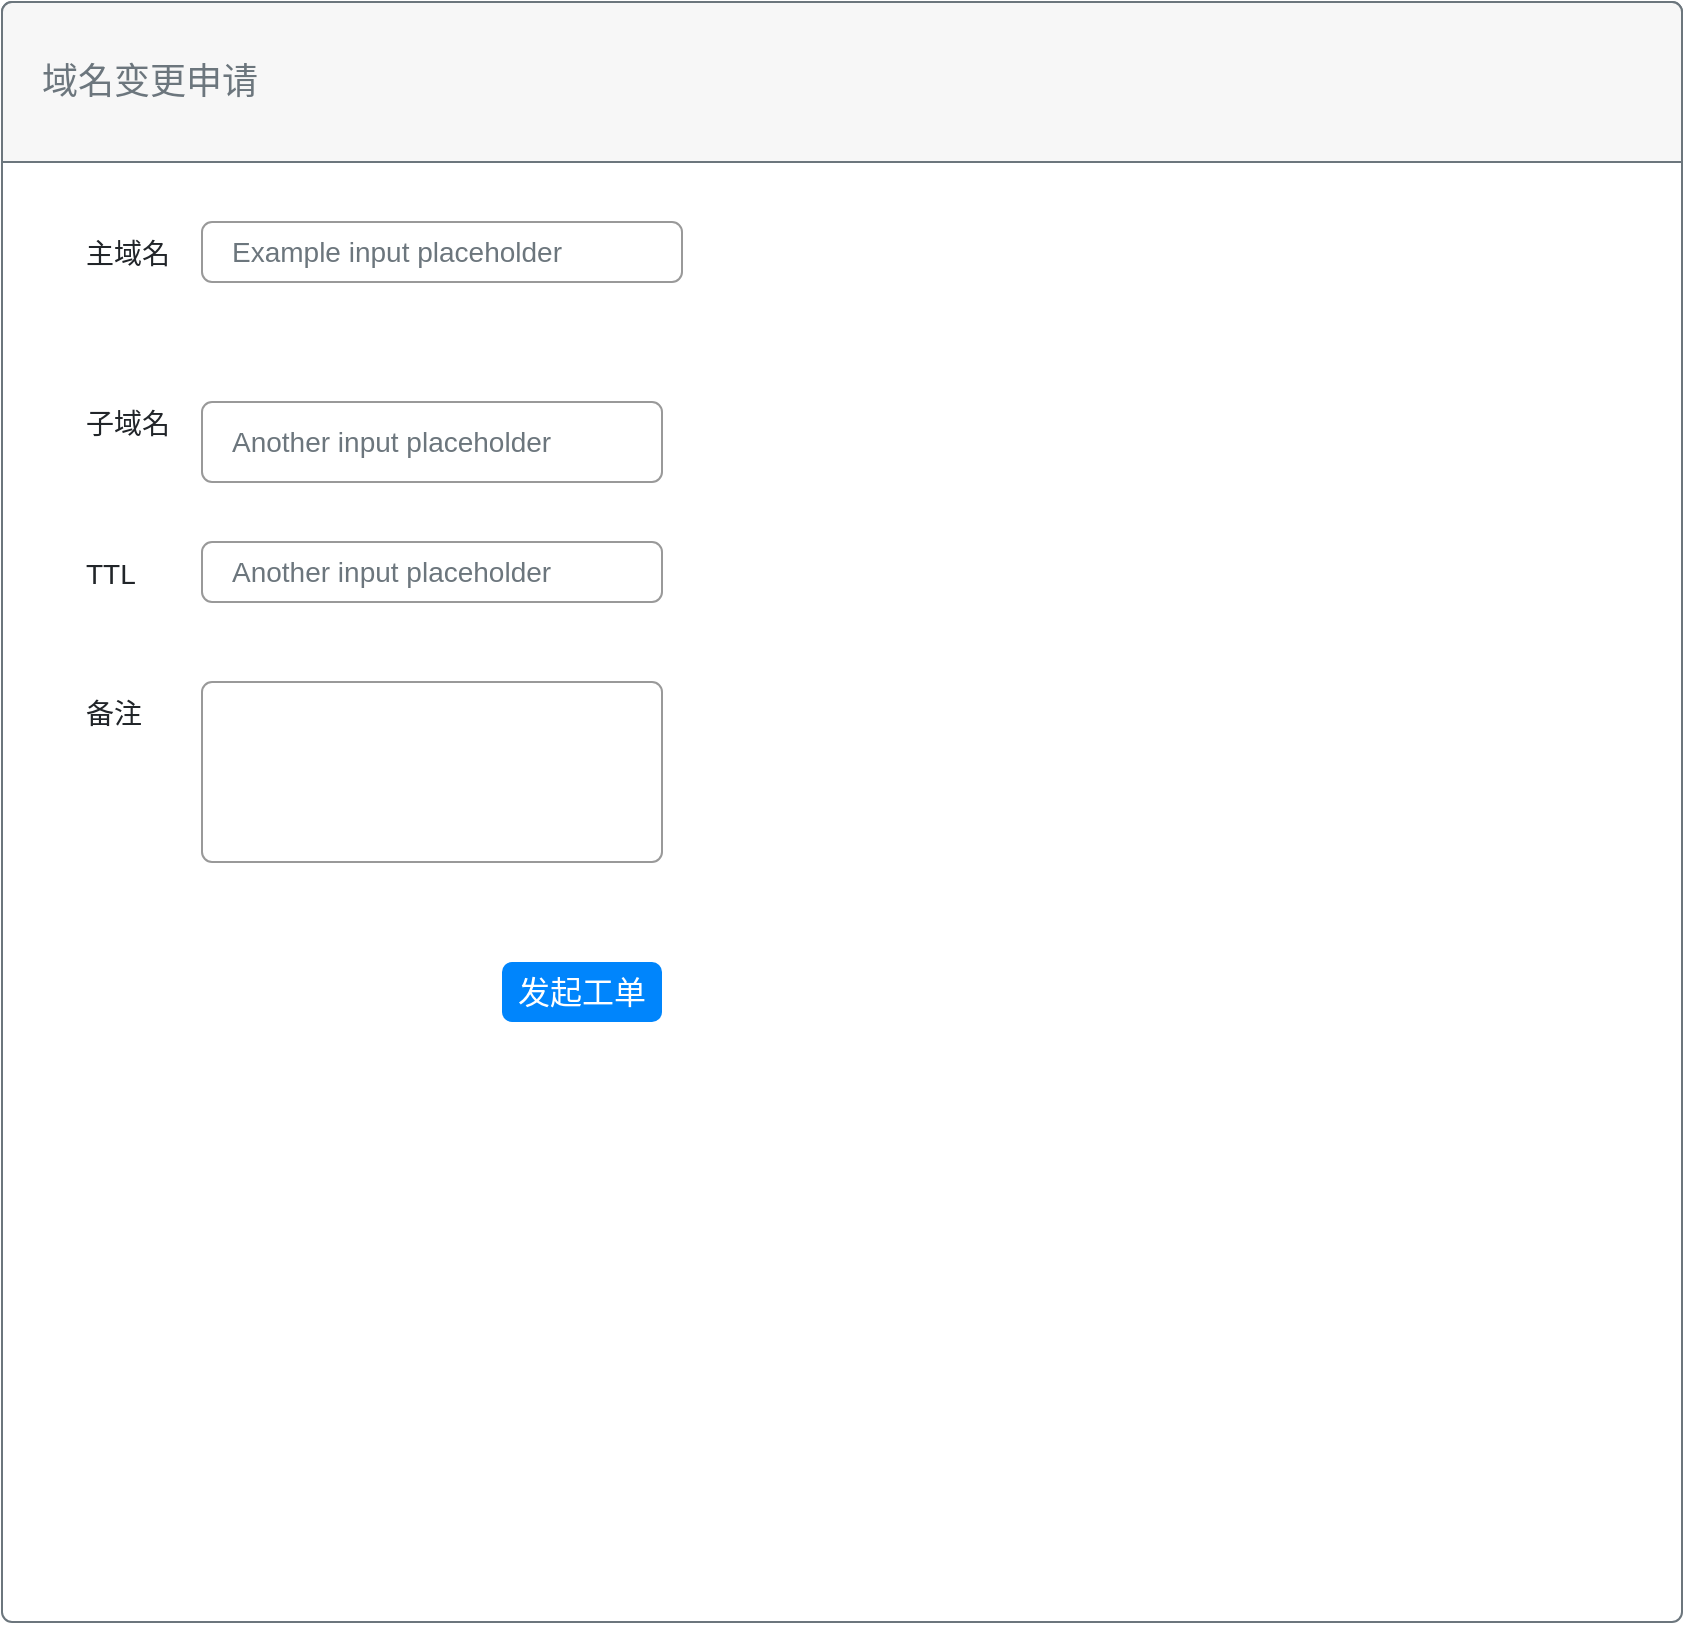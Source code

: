 <mxfile version="22.0.8" type="github">
  <diagram name="第 1 页" id="ghW6HXjL1xLNtHcViidO">
    <mxGraphModel dx="2074" dy="1125" grid="1" gridSize="10" guides="1" tooltips="1" connect="1" arrows="1" fold="1" page="1" pageScale="1" pageWidth="827" pageHeight="1169" math="0" shadow="0">
      <root>
        <mxCell id="0" />
        <mxCell id="1" parent="0" />
        <mxCell id="w2ZEyz7rfCBRBZync50a-4" value="" style="html=1;shadow=0;dashed=0;shape=mxgraph.bootstrap.rrect;rSize=5;strokeColor=#6C767D;html=1;whiteSpace=wrap;fillColor=#ffffff;fontColor=#212529;verticalAlign=bottom;align=left;spacing=20;spacingBottom=0;fontSize=14;" vertex="1" parent="1">
          <mxGeometry x="20" y="330" width="840" height="810" as="geometry" />
        </mxCell>
        <mxCell id="w2ZEyz7rfCBRBZync50a-5" value="域名变更申请" style="html=1;shadow=0;dashed=0;shape=mxgraph.bootstrap.topButton;rSize=5;perimeter=none;whiteSpace=wrap;fillColor=#F7F7F7;strokeColor=#6C767D;fontColor=#6C767D;resizeWidth=1;fontSize=18;align=left;spacing=20;" vertex="1" parent="w2ZEyz7rfCBRBZync50a-4">
          <mxGeometry width="840.0" height="80" relative="1" as="geometry" />
        </mxCell>
        <mxCell id="w2ZEyz7rfCBRBZync50a-46" value="主域名" style="fillColor=none;strokeColor=none;align=left;fontSize=14;fontColor=#212529;" vertex="1" parent="w2ZEyz7rfCBRBZync50a-4">
          <mxGeometry x="40" y="110" width="60" height="30" as="geometry" />
        </mxCell>
        <mxCell id="w2ZEyz7rfCBRBZync50a-47" value="Example input placeholder" style="html=1;shadow=0;dashed=0;shape=mxgraph.bootstrap.rrect;rSize=5;fillColor=none;strokeColor=#999999;align=left;spacing=15;fontSize=14;fontColor=#6C767D;" vertex="1" parent="w2ZEyz7rfCBRBZync50a-4">
          <mxGeometry width="240" height="30" relative="1" as="geometry">
            <mxPoint x="100" y="110" as="offset" />
          </mxGeometry>
        </mxCell>
        <mxCell id="w2ZEyz7rfCBRBZync50a-48" value="子域名" style="fillColor=none;strokeColor=none;align=left;fontSize=14;fontColor=#212529;" vertex="1" parent="w2ZEyz7rfCBRBZync50a-4">
          <mxGeometry width="50" height="40" relative="1" as="geometry">
            <mxPoint x="40" y="190" as="offset" />
          </mxGeometry>
        </mxCell>
        <mxCell id="w2ZEyz7rfCBRBZync50a-49" value="Another input placeholder" style="html=1;shadow=0;dashed=0;shape=mxgraph.bootstrap.rrect;rSize=5;fillColor=none;strokeColor=#999999;align=left;spacing=15;fontSize=14;fontColor=#6C767D;" vertex="1" parent="w2ZEyz7rfCBRBZync50a-4">
          <mxGeometry width="230" height="40" relative="1" as="geometry">
            <mxPoint x="100" y="200" as="offset" />
          </mxGeometry>
        </mxCell>
        <mxCell id="w2ZEyz7rfCBRBZync50a-50" value="Another input placeholder" style="html=1;shadow=0;dashed=0;shape=mxgraph.bootstrap.rrect;rSize=5;fillColor=none;strokeColor=#999999;align=left;spacing=15;fontSize=14;fontColor=#6C767D;" vertex="1" parent="w2ZEyz7rfCBRBZync50a-4">
          <mxGeometry x="100" y="270" width="230" height="30" as="geometry" />
        </mxCell>
        <mxCell id="w2ZEyz7rfCBRBZync50a-51" value="TTL" style="fillColor=none;strokeColor=none;align=left;fontSize=14;fontColor=#212529;" vertex="1" parent="w2ZEyz7rfCBRBZync50a-4">
          <mxGeometry x="40" y="265" width="50" height="40" as="geometry" />
        </mxCell>
        <mxCell id="w2ZEyz7rfCBRBZync50a-52" value="" style="html=1;shadow=0;dashed=0;shape=mxgraph.bootstrap.rrect;rSize=5;fillColor=none;strokeColor=#999999;align=left;spacing=15;fontSize=14;fontColor=#6C767D;" vertex="1" parent="w2ZEyz7rfCBRBZync50a-4">
          <mxGeometry x="100" y="340" width="230" height="90" as="geometry" />
        </mxCell>
        <mxCell id="w2ZEyz7rfCBRBZync50a-53" value="备注" style="fillColor=none;strokeColor=none;align=left;fontSize=14;fontColor=#212529;" vertex="1" parent="w2ZEyz7rfCBRBZync50a-4">
          <mxGeometry x="40" y="335" width="50" height="40" as="geometry" />
        </mxCell>
        <mxCell id="w2ZEyz7rfCBRBZync50a-54" value="发起工单" style="html=1;shadow=0;dashed=0;shape=mxgraph.bootstrap.rrect;rSize=5;strokeColor=none;strokeWidth=1;fillColor=#0085FC;fontColor=#FFFFFF;whiteSpace=wrap;align=center;verticalAlign=middle;spacingLeft=0;fontStyle=0;fontSize=16;spacing=5;" vertex="1" parent="w2ZEyz7rfCBRBZync50a-4">
          <mxGeometry x="250" y="480" width="80" height="30" as="geometry" />
        </mxCell>
      </root>
    </mxGraphModel>
  </diagram>
</mxfile>
